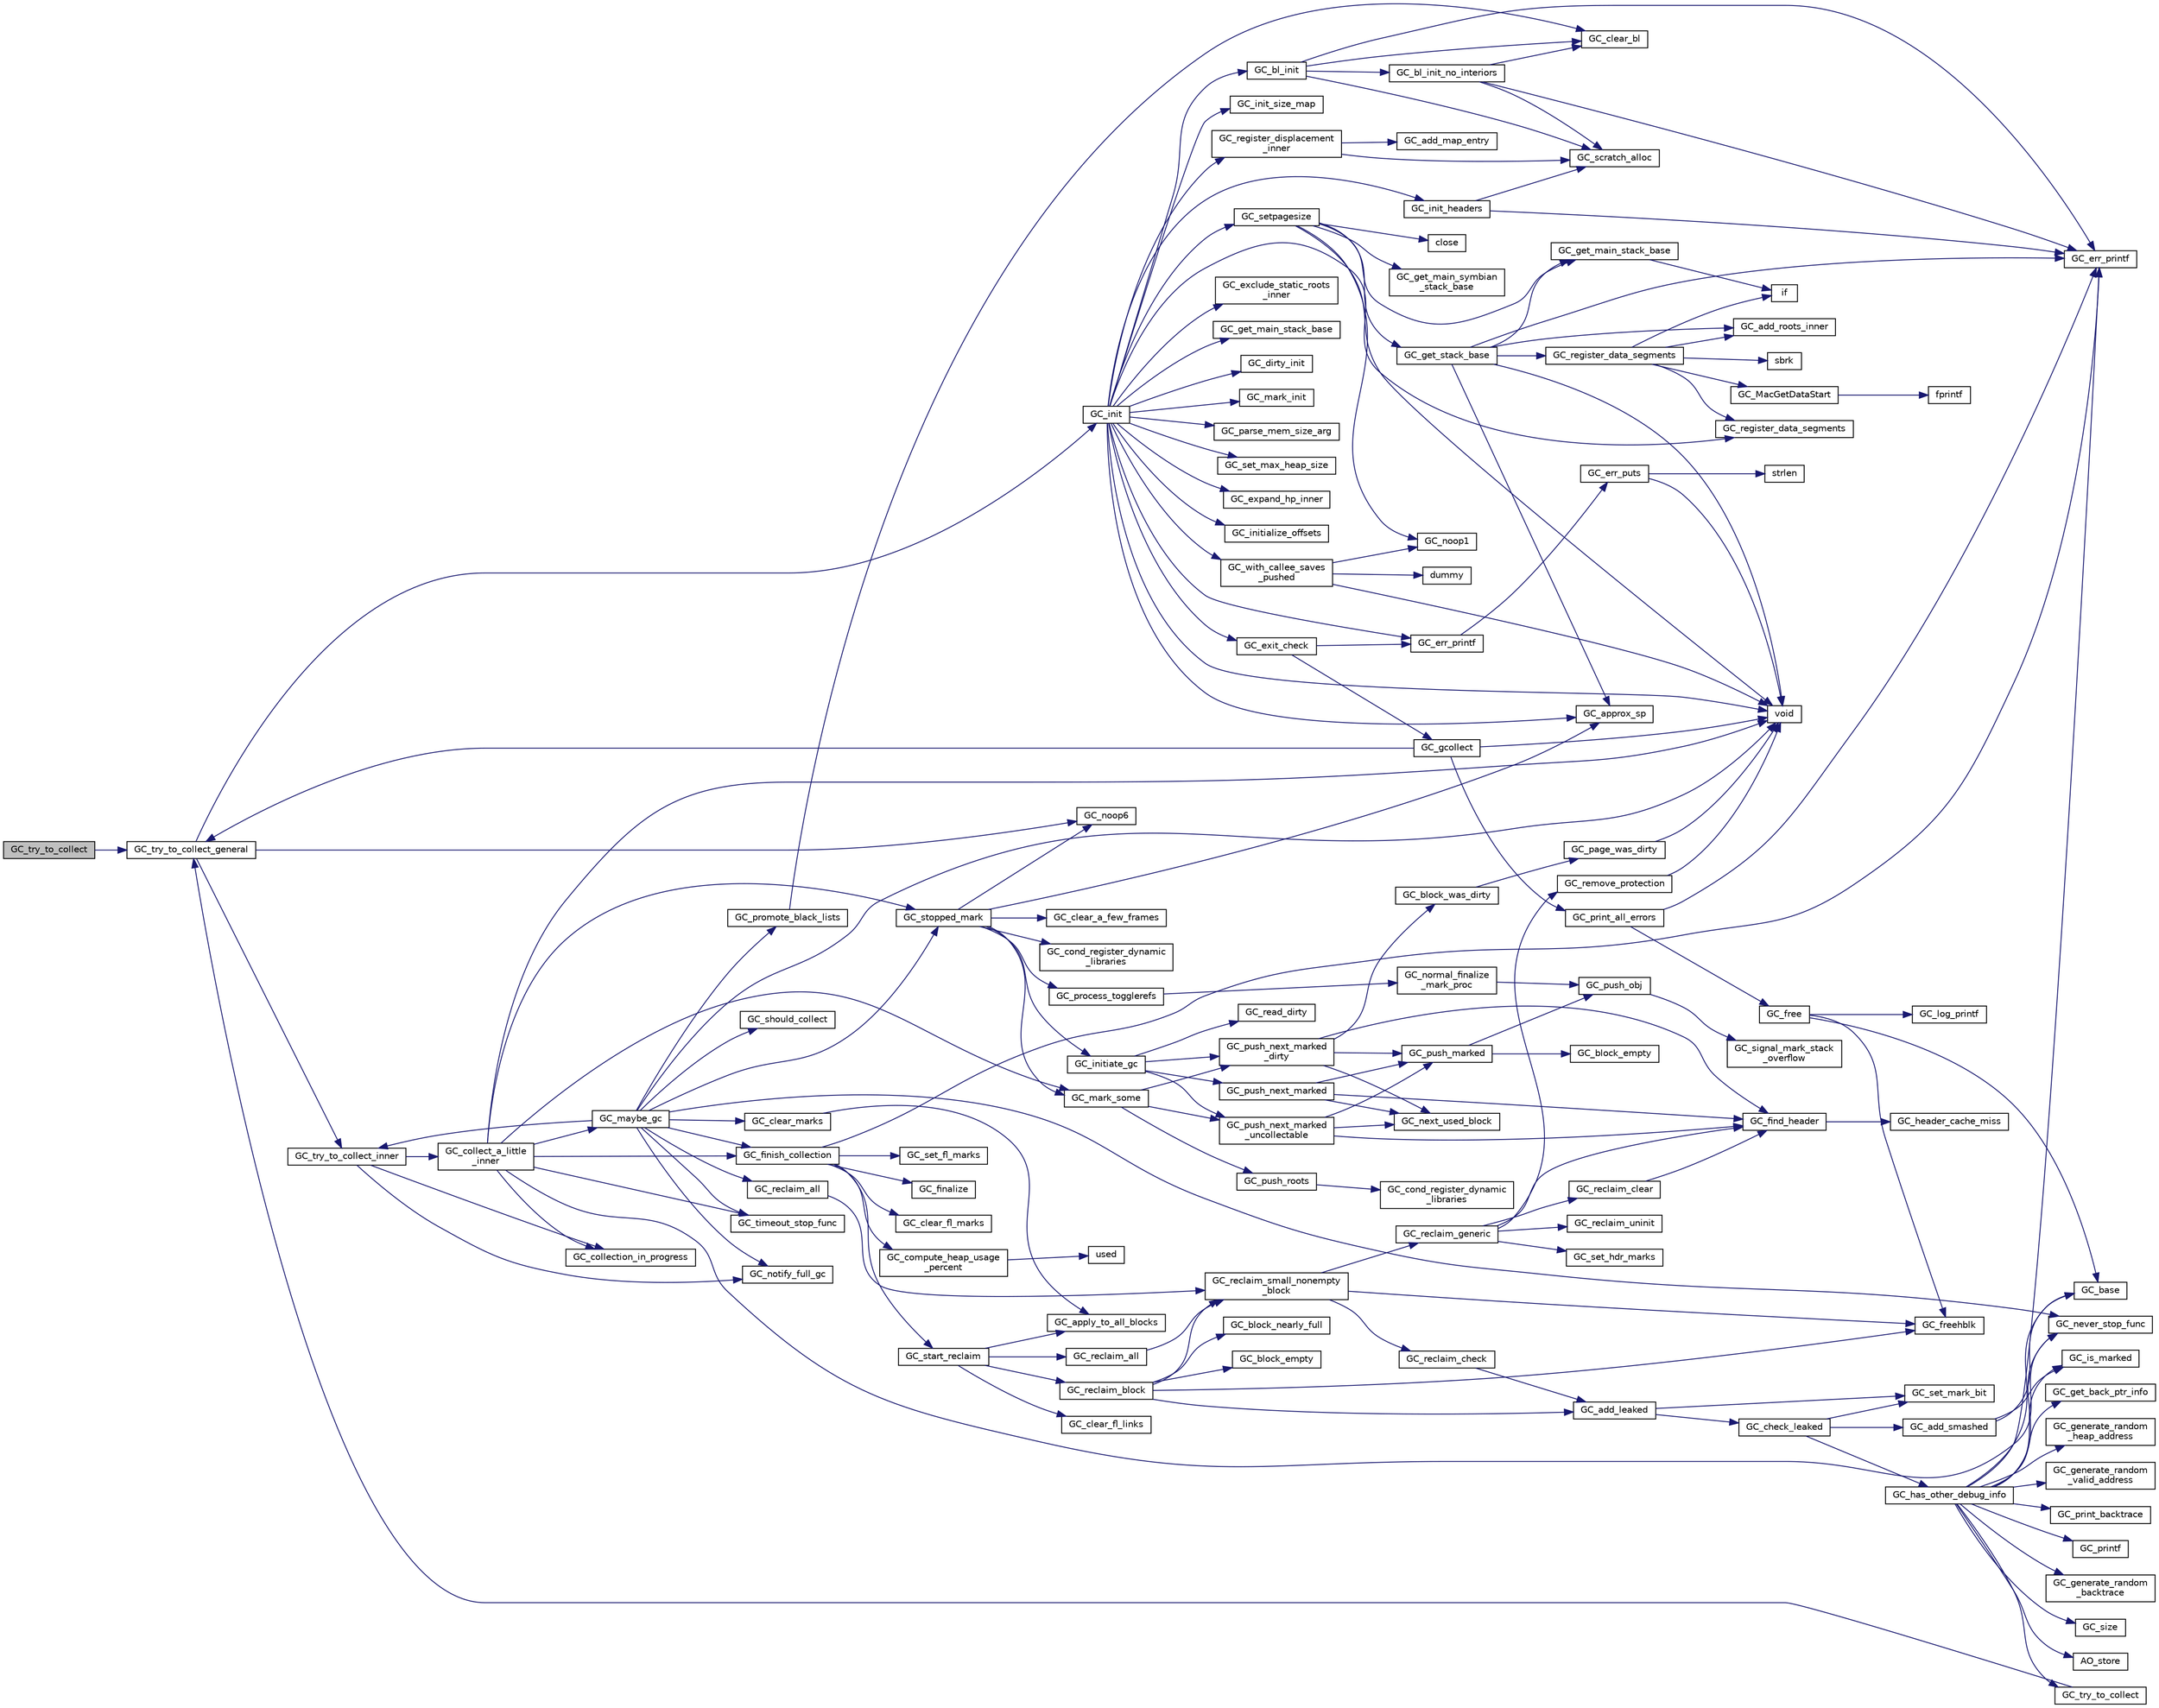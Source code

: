 digraph "GC_try_to_collect"
{
  edge [fontname="Helvetica",fontsize="10",labelfontname="Helvetica",labelfontsize="10"];
  node [fontname="Helvetica",fontsize="10",shape=record];
  rankdir="LR";
  Node3853 [label="GC_try_to_collect",height=0.2,width=0.4,color="black", fillcolor="grey75", style="filled", fontcolor="black"];
  Node3853 -> Node3854 [color="midnightblue",fontsize="10",style="solid",fontname="Helvetica"];
  Node3854 [label="GC_try_to_collect_general",height=0.2,width=0.4,color="black", fillcolor="white", style="filled",URL="$d9/d39/alloc_8c.html#a70b496ceee236d78b93b578c73695d6a"];
  Node3854 -> Node3855 [color="midnightblue",fontsize="10",style="solid",fontname="Helvetica"];
  Node3855 [label="GC_init",height=0.2,width=0.4,color="black", fillcolor="white", style="filled",URL="$d0/daa/gc_8h.html#a16a0e282a07c598595436b79e88d6e00"];
  Node3855 -> Node3856 [color="midnightblue",fontsize="10",style="solid",fontname="Helvetica"];
  Node3856 [label="void",height=0.2,width=0.4,color="black", fillcolor="white", style="filled",URL="$d0/daa/gc_8h.html#a7e0f997409f0b1753e44b648fcd6fc39"];
  Node3855 -> Node3857 [color="midnightblue",fontsize="10",style="solid",fontname="Helvetica"];
  Node3857 [label="GC_setpagesize",height=0.2,width=0.4,color="black", fillcolor="white", style="filled",URL="$dd/d79/gc__priv_8h.html#a69f36e8eacdbd088bfd0fe6b8187d13f"];
  Node3857 -> Node3858 [color="midnightblue",fontsize="10",style="solid",fontname="Helvetica"];
  Node3858 [label="GC_get_stack_base",height=0.2,width=0.4,color="black", fillcolor="white", style="filled",URL="$d2/d3c/os__dep_8c.html#a09251998bd28d60637173777b72fec2f"];
  Node3858 -> Node3859 [color="midnightblue",fontsize="10",style="solid",fontname="Helvetica"];
  Node3859 [label="GC_get_main_stack_base",height=0.2,width=0.4,color="black", fillcolor="white", style="filled",URL="$d2/d3c/os__dep_8c.html#af9cca322f452a3242d4ddae4f582ace7"];
  Node3859 -> Node3860 [color="midnightblue",fontsize="10",style="solid",fontname="Helvetica"];
  Node3860 [label="if",height=0.2,width=0.4,color="black", fillcolor="white", style="filled",URL="$dc/ddc/3rd_party_2flex-2_85_835_2parse_8c.html#a5468319b5337c3d6192d299ceb3062fc"];
  Node3858 -> Node3861 [color="midnightblue",fontsize="10",style="solid",fontname="Helvetica"];
  Node3861 [label="GC_approx_sp",height=0.2,width=0.4,color="black", fillcolor="white", style="filled",URL="$dd/d79/gc__priv_8h.html#a63ad3c8487c6bdefff474f15bb986e81"];
  Node3858 -> Node3862 [color="midnightblue",fontsize="10",style="solid",fontname="Helvetica"];
  Node3862 [label="GC_register_data_segments",height=0.2,width=0.4,color="black", fillcolor="white", style="filled",URL="$d2/d3c/os__dep_8c.html#a3d0d3f82fd76148cd7432d53d70b1fc6"];
  Node3862 -> Node3860 [color="midnightblue",fontsize="10",style="solid",fontname="Helvetica"];
  Node3862 -> Node3863 [color="midnightblue",fontsize="10",style="solid",fontname="Helvetica"];
  Node3863 [label="GC_register_data_segments",height=0.2,width=0.4,color="black", fillcolor="white", style="filled",URL="$df/db9/_amiga_o_s_8c.html#a3d0d3f82fd76148cd7432d53d70b1fc6"];
  Node3862 -> Node3864 [color="midnightblue",fontsize="10",style="solid",fontname="Helvetica"];
  Node3864 [label="GC_add_roots_inner",height=0.2,width=0.4,color="black", fillcolor="white", style="filled",URL="$dd/d79/gc__priv_8h.html#a75a78418f0a04f04ffd9edd82461f646"];
  Node3862 -> Node3865 [color="midnightblue",fontsize="10",style="solid",fontname="Helvetica"];
  Node3865 [label="sbrk",height=0.2,width=0.4,color="black", fillcolor="white", style="filled",URL="$d4/d98/g_09_09malloc_8c.html#af449de63ece64281502c546e6c491cc3"];
  Node3862 -> Node3866 [color="midnightblue",fontsize="10",style="solid",fontname="Helvetica"];
  Node3866 [label="GC_MacGetDataStart",height=0.2,width=0.4,color="black", fillcolor="white", style="filled",URL="$de/d92/_mac_o_s_8c.html#af0f592ca26979a59bef5485b6b146f17"];
  Node3866 -> Node3867 [color="midnightblue",fontsize="10",style="solid",fontname="Helvetica"];
  Node3867 [label="fprintf",height=0.2,width=0.4,color="black", fillcolor="white", style="filled",URL="$d2/d8c/examplehs038_8m.html#ae272956ea74f28b2f067d455fead331f"];
  Node3858 -> Node3868 [color="midnightblue",fontsize="10",style="solid",fontname="Helvetica"];
  Node3868 [label="GC_err_printf",height=0.2,width=0.4,color="black", fillcolor="white", style="filled",URL="$dd/d79/gc__priv_8h.html#a515817b1cc28538efe42e953361e6cb1"];
  Node3858 -> Node3864 [color="midnightblue",fontsize="10",style="solid",fontname="Helvetica"];
  Node3858 -> Node3856 [color="midnightblue",fontsize="10",style="solid",fontname="Helvetica"];
  Node3857 -> Node3856 [color="midnightblue",fontsize="10",style="solid",fontname="Helvetica"];
  Node3857 -> Node3869 [color="midnightblue",fontsize="10",style="solid",fontname="Helvetica"];
  Node3869 [label="GC_noop1",height=0.2,width=0.4,color="black", fillcolor="white", style="filled",URL="$d0/daa/gc_8h.html#a233015def2a1752a7feb7c81d34f89e6"];
  Node3857 -> Node3870 [color="midnightblue",fontsize="10",style="solid",fontname="Helvetica"];
  Node3870 [label="close",height=0.2,width=0.4,color="black", fillcolor="white", style="filled",URL="$de/def/kim__info_8m.html#aff74ba1ae73082324b3adcbdd8d78860"];
  Node3857 -> Node3859 [color="midnightblue",fontsize="10",style="solid",fontname="Helvetica"];
  Node3857 -> Node3871 [color="midnightblue",fontsize="10",style="solid",fontname="Helvetica"];
  Node3871 [label="GC_get_main_symbian\l_stack_base",height=0.2,width=0.4,color="black", fillcolor="white", style="filled",URL="$df/dac/symbian_8cpp.html#a4abe4d117f7529e3efefad688145a791"];
  Node3855 -> Node3872 [color="midnightblue",fontsize="10",style="solid",fontname="Helvetica"];
  Node3872 [label="GC_err_printf",height=0.2,width=0.4,color="black", fillcolor="white", style="filled",URL="$de/dd3/gc_2misc_8c.html#a65add866e165472e33077885ab5cb57d"];
  Node3872 -> Node3873 [color="midnightblue",fontsize="10",style="solid",fontname="Helvetica"];
  Node3873 [label="GC_err_puts",height=0.2,width=0.4,color="black", fillcolor="white", style="filled",URL="$de/dd3/gc_2misc_8c.html#ac8e0ae3d9050e13056af620d0395c587"];
  Node3873 -> Node3856 [color="midnightblue",fontsize="10",style="solid",fontname="Helvetica"];
  Node3873 -> Node3874 [color="midnightblue",fontsize="10",style="solid",fontname="Helvetica"];
  Node3874 [label="strlen",height=0.2,width=0.4,color="black", fillcolor="white", style="filled",URL="$d7/d57/iregex_8c.html#a492442620ce65db20fe7297b43cbca65"];
  Node3855 -> Node3875 [color="midnightblue",fontsize="10",style="solid",fontname="Helvetica"];
  Node3875 [label="GC_exclude_static_roots\l_inner",height=0.2,width=0.4,color="black", fillcolor="white", style="filled",URL="$dd/d79/gc__priv_8h.html#a9de5e042f9c16b0710e64611cfa92539"];
  Node3855 -> Node3876 [color="midnightblue",fontsize="10",style="solid",fontname="Helvetica"];
  Node3876 [label="GC_get_main_stack_base",height=0.2,width=0.4,color="black", fillcolor="white", style="filled",URL="$df/db9/_amiga_o_s_8c.html#af9cca322f452a3242d4ddae4f582ace7"];
  Node3855 -> Node3861 [color="midnightblue",fontsize="10",style="solid",fontname="Helvetica"];
  Node3855 -> Node3877 [color="midnightblue",fontsize="10",style="solid",fontname="Helvetica"];
  Node3877 [label="GC_dirty_init",height=0.2,width=0.4,color="black", fillcolor="white", style="filled",URL="$dd/d79/gc__priv_8h.html#a29a51493303bec3663137cb9ca6d2343"];
  Node3855 -> Node3863 [color="midnightblue",fontsize="10",style="solid",fontname="Helvetica"];
  Node3855 -> Node3878 [color="midnightblue",fontsize="10",style="solid",fontname="Helvetica"];
  Node3878 [label="GC_init_headers",height=0.2,width=0.4,color="black", fillcolor="white", style="filled",URL="$d2/d22/headers_8c.html#ab7801e7a7fe68245da22dff8da4dfa63"];
  Node3878 -> Node3879 [color="midnightblue",fontsize="10",style="solid",fontname="Helvetica"];
  Node3879 [label="GC_scratch_alloc",height=0.2,width=0.4,color="black", fillcolor="white", style="filled",URL="$d2/d22/headers_8c.html#ad4012dbe01b6c85c8c21b76e5d42b460"];
  Node3878 -> Node3868 [color="midnightblue",fontsize="10",style="solid",fontname="Helvetica"];
  Node3855 -> Node3880 [color="midnightblue",fontsize="10",style="solid",fontname="Helvetica"];
  Node3880 [label="GC_bl_init",height=0.2,width=0.4,color="black", fillcolor="white", style="filled",URL="$db/d5f/blacklst_8c.html#af4183eead1835a06b5062b1a9980df57"];
  Node3880 -> Node3881 [color="midnightblue",fontsize="10",style="solid",fontname="Helvetica"];
  Node3881 [label="GC_bl_init_no_interiors",height=0.2,width=0.4,color="black", fillcolor="white", style="filled",URL="$db/d5f/blacklst_8c.html#aa959cb7ecd954c5ce71a307a95e917b0"];
  Node3881 -> Node3879 [color="midnightblue",fontsize="10",style="solid",fontname="Helvetica"];
  Node3881 -> Node3868 [color="midnightblue",fontsize="10",style="solid",fontname="Helvetica"];
  Node3881 -> Node3882 [color="midnightblue",fontsize="10",style="solid",fontname="Helvetica"];
  Node3882 [label="GC_clear_bl",height=0.2,width=0.4,color="black", fillcolor="white", style="filled",URL="$db/d5f/blacklst_8c.html#abffd8217465e2a2af662066fae2c46b3"];
  Node3880 -> Node3879 [color="midnightblue",fontsize="10",style="solid",fontname="Helvetica"];
  Node3880 -> Node3868 [color="midnightblue",fontsize="10",style="solid",fontname="Helvetica"];
  Node3880 -> Node3882 [color="midnightblue",fontsize="10",style="solid",fontname="Helvetica"];
  Node3855 -> Node3883 [color="midnightblue",fontsize="10",style="solid",fontname="Helvetica"];
  Node3883 [label="GC_mark_init",height=0.2,width=0.4,color="black", fillcolor="white", style="filled",URL="$dd/d79/gc__priv_8h.html#a64108c12ea06e23af7be1d9c872be526"];
  Node3855 -> Node3884 [color="midnightblue",fontsize="10",style="solid",fontname="Helvetica"];
  Node3884 [label="GC_parse_mem_size_arg",height=0.2,width=0.4,color="black", fillcolor="white", style="filled",URL="$de/dd3/gc_2misc_8c.html#ad6fefa01e4246ef7c4658456d0c8d51c"];
  Node3855 -> Node3885 [color="midnightblue",fontsize="10",style="solid",fontname="Helvetica"];
  Node3885 [label="GC_set_max_heap_size",height=0.2,width=0.4,color="black", fillcolor="white", style="filled",URL="$d9/d39/alloc_8c.html#a19ab7146b88522de1093da71555be260"];
  Node3855 -> Node3886 [color="midnightblue",fontsize="10",style="solid",fontname="Helvetica"];
  Node3886 [label="GC_expand_hp_inner",height=0.2,width=0.4,color="black", fillcolor="white", style="filled",URL="$d9/d39/alloc_8c.html#ac5bcf928b3ddcd0be79f3b8e276ecb5c"];
  Node3855 -> Node3887 [color="midnightblue",fontsize="10",style="solid",fontname="Helvetica"];
  Node3887 [label="GC_initialize_offsets",height=0.2,width=0.4,color="black", fillcolor="white", style="filled",URL="$dd/d79/gc__priv_8h.html#abbd44583f2d985e9a2eb30303beb8f97"];
  Node3855 -> Node3888 [color="midnightblue",fontsize="10",style="solid",fontname="Helvetica"];
  Node3888 [label="GC_register_displacement\l_inner",height=0.2,width=0.4,color="black", fillcolor="white", style="filled",URL="$dd/d79/gc__priv_8h.html#a2a2204a2386781556aa1d3d70eb9bd04"];
  Node3888 -> Node3889 [color="midnightblue",fontsize="10",style="solid",fontname="Helvetica"];
  Node3889 [label="GC_add_map_entry",height=0.2,width=0.4,color="black", fillcolor="white", style="filled",URL="$dd/d79/gc__priv_8h.html#ac2326c77652399203efc82c6b971dc4e"];
  Node3888 -> Node3879 [color="midnightblue",fontsize="10",style="solid",fontname="Helvetica"];
  Node3855 -> Node3890 [color="midnightblue",fontsize="10",style="solid",fontname="Helvetica"];
  Node3890 [label="GC_init_size_map",height=0.2,width=0.4,color="black", fillcolor="white", style="filled",URL="$de/dd3/gc_2misc_8c.html#a8630ca36a509b7a5b0ff5091b59f261a"];
  Node3855 -> Node3891 [color="midnightblue",fontsize="10",style="solid",fontname="Helvetica"];
  Node3891 [label="GC_with_callee_saves\l_pushed",height=0.2,width=0.4,color="black", fillcolor="white", style="filled",URL="$dd/d79/gc__priv_8h.html#a6af56dbaf871f19819e42a5445771613"];
  Node3891 -> Node3892 [color="midnightblue",fontsize="10",style="solid",fontname="Helvetica"];
  Node3892 [label="dummy",height=0.2,width=0.4,color="black", fillcolor="white", style="filled",URL="$d7/d6b/ipoma-dummy_8f.html#a14e68597ab81208552434ccd2a9e8f4f"];
  Node3891 -> Node3869 [color="midnightblue",fontsize="10",style="solid",fontname="Helvetica"];
  Node3891 -> Node3856 [color="midnightblue",fontsize="10",style="solid",fontname="Helvetica"];
  Node3855 -> Node3893 [color="midnightblue",fontsize="10",style="solid",fontname="Helvetica"];
  Node3893 [label="GC_exit_check",height=0.2,width=0.4,color="black", fillcolor="white", style="filled",URL="$de/dd3/gc_2misc_8c.html#aebed0843915f857a3004b0b9fc88846e"];
  Node3893 -> Node3894 [color="midnightblue",fontsize="10",style="solid",fontname="Helvetica"];
  Node3894 [label="GC_gcollect",height=0.2,width=0.4,color="black", fillcolor="white", style="filled",URL="$d9/d39/alloc_8c.html#a726a8653def8e4e16be7e29c7617c7d5"];
  Node3894 -> Node3856 [color="midnightblue",fontsize="10",style="solid",fontname="Helvetica"];
  Node3894 -> Node3854 [color="midnightblue",fontsize="10",style="solid",fontname="Helvetica"];
  Node3894 -> Node3895 [color="midnightblue",fontsize="10",style="solid",fontname="Helvetica"];
  Node3895 [label="GC_print_all_errors",height=0.2,width=0.4,color="black", fillcolor="white", style="filled",URL="$dd/d79/gc__priv_8h.html#a9153adf9cf216b060c3ca8e2e69529db"];
  Node3895 -> Node3868 [color="midnightblue",fontsize="10",style="solid",fontname="Helvetica"];
  Node3895 -> Node3896 [color="midnightblue",fontsize="10",style="solid",fontname="Helvetica"];
  Node3896 [label="GC_free",height=0.2,width=0.4,color="black", fillcolor="white", style="filled",URL="$d0/daa/gc_8h.html#aef11fb85e24d9cdb7da9ef9df26d45b3"];
  Node3896 -> Node3897 [color="midnightblue",fontsize="10",style="solid",fontname="Helvetica"];
  Node3897 [label="GC_log_printf",height=0.2,width=0.4,color="black", fillcolor="white", style="filled",URL="$dd/d79/gc__priv_8h.html#ada843fec7ffa10957a47951e0691f73b"];
  Node3896 -> Node3898 [color="midnightblue",fontsize="10",style="solid",fontname="Helvetica"];
  Node3898 [label="GC_base",height=0.2,width=0.4,color="black", fillcolor="white", style="filled",URL="$d0/daa/gc_8h.html#a8b93cd0c8d9c312bbdf0e679d10b680a"];
  Node3896 -> Node3899 [color="midnightblue",fontsize="10",style="solid",fontname="Helvetica"];
  Node3899 [label="GC_freehblk",height=0.2,width=0.4,color="black", fillcolor="white", style="filled",URL="$d8/d86/allchblk_8c.html#a2c41d1fbfff96311052f54041d5c659a"];
  Node3893 -> Node3872 [color="midnightblue",fontsize="10",style="solid",fontname="Helvetica"];
  Node3854 -> Node3900 [color="midnightblue",fontsize="10",style="solid",fontname="Helvetica"];
  Node3900 [label="GC_noop6",height=0.2,width=0.4,color="black", fillcolor="white", style="filled",URL="$dd/d79/gc__priv_8h.html#acb8ad0deabff4b0f2dd9dda6c7bd7190"];
  Node3854 -> Node3901 [color="midnightblue",fontsize="10",style="solid",fontname="Helvetica"];
  Node3901 [label="GC_try_to_collect_inner",height=0.2,width=0.4,color="black", fillcolor="white", style="filled",URL="$d9/d39/alloc_8c.html#a2add6e03db26dd061369fb1116eae67d"];
  Node3901 -> Node3902 [color="midnightblue",fontsize="10",style="solid",fontname="Helvetica"];
  Node3902 [label="GC_collection_in_progress",height=0.2,width=0.4,color="black", fillcolor="white", style="filled",URL="$dd/d79/gc__priv_8h.html#a0784f4bbd76df30f0d547e848e570d75"];
  Node3901 -> Node3903 [color="midnightblue",fontsize="10",style="solid",fontname="Helvetica"];
  Node3903 [label="GC_collect_a_little\l_inner",height=0.2,width=0.4,color="black", fillcolor="white", style="filled",URL="$d9/d39/alloc_8c.html#aa4521e4ff77319368671db2f7cc56ca4"];
  Node3903 -> Node3902 [color="midnightblue",fontsize="10",style="solid",fontname="Helvetica"];
  Node3903 -> Node3904 [color="midnightblue",fontsize="10",style="solid",fontname="Helvetica"];
  Node3904 [label="GC_mark_some",height=0.2,width=0.4,color="black", fillcolor="white", style="filled",URL="$dd/d79/gc__priv_8h.html#abc58b74d8f082c09663afed967bf7bd1"];
  Node3904 -> Node3905 [color="midnightblue",fontsize="10",style="solid",fontname="Helvetica"];
  Node3905 [label="GC_push_next_marked\l_dirty",height=0.2,width=0.4,color="black", fillcolor="white", style="filled",URL="$d1/db7/mark_8c.html#a2b64914843f3267ea62fb8cf095cb09d"];
  Node3905 -> Node3906 [color="midnightblue",fontsize="10",style="solid",fontname="Helvetica"];
  Node3906 [label="GC_next_used_block",height=0.2,width=0.4,color="black", fillcolor="white", style="filled",URL="$d2/d22/headers_8c.html#a6e4b2c04b60a205269287bedeae8753c"];
  Node3905 -> Node3907 [color="midnightblue",fontsize="10",style="solid",fontname="Helvetica"];
  Node3907 [label="GC_find_header",height=0.2,width=0.4,color="black", fillcolor="white", style="filled",URL="$d2/d22/headers_8c.html#a82a38fd3345ecdd1ab8e84422ed16022"];
  Node3907 -> Node3908 [color="midnightblue",fontsize="10",style="solid",fontname="Helvetica"];
  Node3908 [label="GC_header_cache_miss",height=0.2,width=0.4,color="black", fillcolor="white", style="filled",URL="$d2/d22/headers_8c.html#a6713a42cf8bb9b399bc20947f771b5c7"];
  Node3905 -> Node3909 [color="midnightblue",fontsize="10",style="solid",fontname="Helvetica"];
  Node3909 [label="GC_block_was_dirty",height=0.2,width=0.4,color="black", fillcolor="white", style="filled",URL="$d1/db7/mark_8c.html#ad3dbd3d31eb43d2ad442e22d523fd716"];
  Node3909 -> Node3910 [color="midnightblue",fontsize="10",style="solid",fontname="Helvetica"];
  Node3910 [label="GC_page_was_dirty",height=0.2,width=0.4,color="black", fillcolor="white", style="filled",URL="$dd/d79/gc__priv_8h.html#a6fa44797f4bbb69a231f72a3255960fe"];
  Node3910 -> Node3856 [color="midnightblue",fontsize="10",style="solid",fontname="Helvetica"];
  Node3905 -> Node3911 [color="midnightblue",fontsize="10",style="solid",fontname="Helvetica"];
  Node3911 [label="GC_push_marked",height=0.2,width=0.4,color="black", fillcolor="white", style="filled",URL="$d1/db7/mark_8c.html#a3f6c642633cbcf2c4960bbb02a6b305c"];
  Node3911 -> Node3912 [color="midnightblue",fontsize="10",style="solid",fontname="Helvetica"];
  Node3912 [label="GC_block_empty",height=0.2,width=0.4,color="black", fillcolor="white", style="filled",URL="$dd/d79/gc__priv_8h.html#a492e5047848f1c2ee71297f76085b687"];
  Node3911 -> Node3913 [color="midnightblue",fontsize="10",style="solid",fontname="Helvetica"];
  Node3913 [label="GC_push_obj",height=0.2,width=0.4,color="black", fillcolor="white", style="filled",URL="$d8/d2e/gc__pmark_8h.html#a3bf1b3df20d6725c7b48570dc6334ae9"];
  Node3913 -> Node3914 [color="midnightblue",fontsize="10",style="solid",fontname="Helvetica"];
  Node3914 [label="GC_signal_mark_stack\l_overflow",height=0.2,width=0.4,color="black", fillcolor="white", style="filled",URL="$d8/d2e/gc__pmark_8h.html#ac7235e2e6e7dee5b8d82acb48bbf7c47"];
  Node3904 -> Node3915 [color="midnightblue",fontsize="10",style="solid",fontname="Helvetica"];
  Node3915 [label="GC_push_roots",height=0.2,width=0.4,color="black", fillcolor="white", style="filled",URL="$dd/d79/gc__priv_8h.html#aa286e2246387f4caab7aab61bd61c4f8"];
  Node3915 -> Node3916 [color="midnightblue",fontsize="10",style="solid",fontname="Helvetica"];
  Node3916 [label="GC_cond_register_dynamic\l_libraries",height=0.2,width=0.4,color="black", fillcolor="white", style="filled",URL="$dd/d54/mark__rts_8c.html#a8d8ac1f3d8195087879027a5c35988bb"];
  Node3904 -> Node3917 [color="midnightblue",fontsize="10",style="solid",fontname="Helvetica"];
  Node3917 [label="GC_push_next_marked\l_uncollectable",height=0.2,width=0.4,color="black", fillcolor="white", style="filled",URL="$d1/db7/mark_8c.html#ac45e0725fc752de3102a602c1f0cea01"];
  Node3917 -> Node3906 [color="midnightblue",fontsize="10",style="solid",fontname="Helvetica"];
  Node3917 -> Node3907 [color="midnightblue",fontsize="10",style="solid",fontname="Helvetica"];
  Node3917 -> Node3911 [color="midnightblue",fontsize="10",style="solid",fontname="Helvetica"];
  Node3903 -> Node3918 [color="midnightblue",fontsize="10",style="solid",fontname="Helvetica"];
  Node3918 [label="GC_stopped_mark",height=0.2,width=0.4,color="black", fillcolor="white", style="filled",URL="$d9/d39/alloc_8c.html#a770f751cf8819cb41e0cf38b7a36ef33"];
  Node3918 -> Node3919 [color="midnightblue",fontsize="10",style="solid",fontname="Helvetica"];
  Node3919 [label="GC_cond_register_dynamic\l_libraries",height=0.2,width=0.4,color="black", fillcolor="white", style="filled",URL="$dd/d79/gc__priv_8h.html#a8d8ac1f3d8195087879027a5c35988bb"];
  Node3918 -> Node3920 [color="midnightblue",fontsize="10",style="solid",fontname="Helvetica"];
  Node3920 [label="GC_process_togglerefs",height=0.2,width=0.4,color="black", fillcolor="white", style="filled",URL="$d3/d1e/finalize_8c.html#aa9239d76bc7e48761f3c53969bbc59bf"];
  Node3920 -> Node3921 [color="midnightblue",fontsize="10",style="solid",fontname="Helvetica"];
  Node3921 [label="GC_normal_finalize\l_mark_proc",height=0.2,width=0.4,color="black", fillcolor="white", style="filled",URL="$d3/d1e/finalize_8c.html#ad08f29bfcd6a376a69cedd2f97586baa"];
  Node3921 -> Node3913 [color="midnightblue",fontsize="10",style="solid",fontname="Helvetica"];
  Node3918 -> Node3922 [color="midnightblue",fontsize="10",style="solid",fontname="Helvetica"];
  Node3922 [label="GC_clear_a_few_frames",height=0.2,width=0.4,color="black", fillcolor="white", style="filled",URL="$d9/d39/alloc_8c.html#a4dccf283b324c02707dc118d2c76a82e"];
  Node3918 -> Node3900 [color="midnightblue",fontsize="10",style="solid",fontname="Helvetica"];
  Node3918 -> Node3923 [color="midnightblue",fontsize="10",style="solid",fontname="Helvetica"];
  Node3923 [label="GC_initiate_gc",height=0.2,width=0.4,color="black", fillcolor="white", style="filled",URL="$dd/d79/gc__priv_8h.html#a84c21b48dfdf4029f20f20bcd03fabc5"];
  Node3923 -> Node3924 [color="midnightblue",fontsize="10",style="solid",fontname="Helvetica"];
  Node3924 [label="GC_read_dirty",height=0.2,width=0.4,color="black", fillcolor="white", style="filled",URL="$dd/d79/gc__priv_8h.html#ac54bdf2543cf0a3459be3ee5aac96e18"];
  Node3923 -> Node3905 [color="midnightblue",fontsize="10",style="solid",fontname="Helvetica"];
  Node3923 -> Node3925 [color="midnightblue",fontsize="10",style="solid",fontname="Helvetica"];
  Node3925 [label="GC_push_next_marked",height=0.2,width=0.4,color="black", fillcolor="white", style="filled",URL="$d1/db7/mark_8c.html#a85138116d042be2501da35dac96baa00"];
  Node3925 -> Node3906 [color="midnightblue",fontsize="10",style="solid",fontname="Helvetica"];
  Node3925 -> Node3907 [color="midnightblue",fontsize="10",style="solid",fontname="Helvetica"];
  Node3925 -> Node3911 [color="midnightblue",fontsize="10",style="solid",fontname="Helvetica"];
  Node3923 -> Node3917 [color="midnightblue",fontsize="10",style="solid",fontname="Helvetica"];
  Node3918 -> Node3904 [color="midnightblue",fontsize="10",style="solid",fontname="Helvetica"];
  Node3918 -> Node3861 [color="midnightblue",fontsize="10",style="solid",fontname="Helvetica"];
  Node3903 -> Node3926 [color="midnightblue",fontsize="10",style="solid",fontname="Helvetica"];
  Node3926 [label="GC_timeout_stop_func",height=0.2,width=0.4,color="black", fillcolor="white", style="filled",URL="$d9/d39/alloc_8c.html#a4ff1e49182c4fb83f2e6aa1c7ded2071"];
  Node3903 -> Node3856 [color="midnightblue",fontsize="10",style="solid",fontname="Helvetica"];
  Node3903 -> Node3927 [color="midnightblue",fontsize="10",style="solid",fontname="Helvetica"];
  Node3927 [label="GC_never_stop_func",height=0.2,width=0.4,color="black", fillcolor="white", style="filled",URL="$d9/d39/alloc_8c.html#a198983e95d71e4daf794092f12618009"];
  Node3903 -> Node3928 [color="midnightblue",fontsize="10",style="solid",fontname="Helvetica"];
  Node3928 [label="GC_finish_collection",height=0.2,width=0.4,color="black", fillcolor="white", style="filled",URL="$d9/d39/alloc_8c.html#a3c34c8a98cd8b3be1725944ba54701ad"];
  Node3928 -> Node3929 [color="midnightblue",fontsize="10",style="solid",fontname="Helvetica"];
  Node3929 [label="GC_set_fl_marks",height=0.2,width=0.4,color="black", fillcolor="white", style="filled",URL="$d9/d39/alloc_8c.html#a48dd9a512111c483ccdae63a89a10e59"];
  Node3928 -> Node3930 [color="midnightblue",fontsize="10",style="solid",fontname="Helvetica"];
  Node3930 [label="GC_start_reclaim",height=0.2,width=0.4,color="black", fillcolor="white", style="filled",URL="$dd/d79/gc__priv_8h.html#a3d4aa82f45c24b3b7a8eb3e607582995"];
  Node3930 -> Node3931 [color="midnightblue",fontsize="10",style="solid",fontname="Helvetica"];
  Node3931 [label="GC_clear_fl_links",height=0.2,width=0.4,color="black", fillcolor="white", style="filled",URL="$d7/d0b/reclaim_8c.html#a8dd938713e06c8a0434bb0063e4fe1ff"];
  Node3930 -> Node3932 [color="midnightblue",fontsize="10",style="solid",fontname="Helvetica"];
  Node3932 [label="GC_apply_to_all_blocks",height=0.2,width=0.4,color="black", fillcolor="white", style="filled",URL="$d2/d22/headers_8c.html#a48a8aa76f61165c1116bb7a3a52d9ac5"];
  Node3930 -> Node3933 [color="midnightblue",fontsize="10",style="solid",fontname="Helvetica"];
  Node3933 [label="GC_reclaim_block",height=0.2,width=0.4,color="black", fillcolor="white", style="filled",URL="$d7/d0b/reclaim_8c.html#a7721e31790b860809f5b25aef40ac673"];
  Node3933 -> Node3934 [color="midnightblue",fontsize="10",style="solid",fontname="Helvetica"];
  Node3934 [label="GC_add_leaked",height=0.2,width=0.4,color="black", fillcolor="white", style="filled",URL="$d7/d0b/reclaim_8c.html#afccf6e87c1d8bdbe9ea41221a3dc78ad"];
  Node3934 -> Node3935 [color="midnightblue",fontsize="10",style="solid",fontname="Helvetica"];
  Node3935 [label="GC_check_leaked",height=0.2,width=0.4,color="black", fillcolor="white", style="filled",URL="$d3/d7b/dbg__mlc_8c.html#a4985b7b1cc5846b5fc372ada1a410071"];
  Node3935 -> Node3936 [color="midnightblue",fontsize="10",style="solid",fontname="Helvetica"];
  Node3936 [label="GC_has_other_debug_info",height=0.2,width=0.4,color="black", fillcolor="white", style="filled",URL="$d3/d7b/dbg__mlc_8c.html#a1e8d4ec327bfee97d5936431e51c3ef6"];
  Node3936 -> Node3937 [color="midnightblue",fontsize="10",style="solid",fontname="Helvetica"];
  Node3937 [label="GC_size",height=0.2,width=0.4,color="black", fillcolor="white", style="filled",URL="$d0/daa/gc_8h.html#a8e4b29a6f09c281e53721eba5f206cf8"];
  Node3936 -> Node3938 [color="midnightblue",fontsize="10",style="solid",fontname="Helvetica"];
  Node3938 [label="AO_store",height=0.2,width=0.4,color="black", fillcolor="white", style="filled",URL="$de/da5/generic-small_8h.html#aa31bf334f050b63089046aa522cacdc9"];
  Node3936 -> Node3939 [color="midnightblue",fontsize="10",style="solid",fontname="Helvetica"];
  Node3939 [label="GC_get_back_ptr_info",height=0.2,width=0.4,color="black", fillcolor="white", style="filled",URL="$d1/d12/gc__backptr_8h.html#adf1bbdb7ae913d2c830b03c68a46dbc4"];
  Node3936 -> Node3898 [color="midnightblue",fontsize="10",style="solid",fontname="Helvetica"];
  Node3936 -> Node3940 [color="midnightblue",fontsize="10",style="solid",fontname="Helvetica"];
  Node3940 [label="GC_generate_random\l_heap_address",height=0.2,width=0.4,color="black", fillcolor="white", style="filled",URL="$d1/d12/gc__backptr_8h.html#a1d6517e661024a0531a120458a888654"];
  Node3936 -> Node3941 [color="midnightblue",fontsize="10",style="solid",fontname="Helvetica"];
  Node3941 [label="GC_generate_random\l_valid_address",height=0.2,width=0.4,color="black", fillcolor="white", style="filled",URL="$d1/d12/gc__backptr_8h.html#a1a7cecbc608801ff228aa5b9a63203fb"];
  Node3936 -> Node3942 [color="midnightblue",fontsize="10",style="solid",fontname="Helvetica"];
  Node3942 [label="GC_is_marked",height=0.2,width=0.4,color="black", fillcolor="white", style="filled",URL="$d4/d23/gc__mark_8h.html#a268392cfc127d2574a72a58dd517e926"];
  Node3936 -> Node3943 [color="midnightblue",fontsize="10",style="solid",fontname="Helvetica"];
  Node3943 [label="GC_print_backtrace",height=0.2,width=0.4,color="black", fillcolor="white", style="filled",URL="$d1/d12/gc__backptr_8h.html#aae6654dbd1cbf8f9169002044dca341c"];
  Node3936 -> Node3868 [color="midnightblue",fontsize="10",style="solid",fontname="Helvetica"];
  Node3936 -> Node3944 [color="midnightblue",fontsize="10",style="solid",fontname="Helvetica"];
  Node3944 [label="GC_printf",height=0.2,width=0.4,color="black", fillcolor="white", style="filled",URL="$dd/d79/gc__priv_8h.html#af88bfca208f01c5a5b986b6875d279c5"];
  Node3936 -> Node3945 [color="midnightblue",fontsize="10",style="solid",fontname="Helvetica"];
  Node3945 [label="GC_generate_random\l_backtrace",height=0.2,width=0.4,color="black", fillcolor="white", style="filled",URL="$d1/d12/gc__backptr_8h.html#abf6a51b99f26482e856763f27018f009"];
  Node3936 -> Node3946 [color="midnightblue",fontsize="10",style="solid",fontname="Helvetica"];
  Node3946 [label="GC_try_to_collect",height=0.2,width=0.4,color="black", fillcolor="white", style="filled",URL="$d9/d39/alloc_8c.html#ad5a1cc1b1694e4370eef16ec02100a0a"];
  Node3946 -> Node3854 [color="midnightblue",fontsize="10",style="solid",fontname="Helvetica"];
  Node3936 -> Node3927 [color="midnightblue",fontsize="10",style="solid",fontname="Helvetica"];
  Node3935 -> Node3947 [color="midnightblue",fontsize="10",style="solid",fontname="Helvetica"];
  Node3947 [label="GC_set_mark_bit",height=0.2,width=0.4,color="black", fillcolor="white", style="filled",URL="$d4/d23/gc__mark_8h.html#afb10ec125839271f2b9194b33de195d0"];
  Node3935 -> Node3948 [color="midnightblue",fontsize="10",style="solid",fontname="Helvetica"];
  Node3948 [label="GC_add_smashed",height=0.2,width=0.4,color="black", fillcolor="white", style="filled",URL="$d3/d7b/dbg__mlc_8c.html#a25d9083b1d677389672528b7e55c0ce6"];
  Node3948 -> Node3942 [color="midnightblue",fontsize="10",style="solid",fontname="Helvetica"];
  Node3948 -> Node3898 [color="midnightblue",fontsize="10",style="solid",fontname="Helvetica"];
  Node3934 -> Node3947 [color="midnightblue",fontsize="10",style="solid",fontname="Helvetica"];
  Node3933 -> Node3899 [color="midnightblue",fontsize="10",style="solid",fontname="Helvetica"];
  Node3933 -> Node3949 [color="midnightblue",fontsize="10",style="solid",fontname="Helvetica"];
  Node3949 [label="GC_block_empty",height=0.2,width=0.4,color="black", fillcolor="white", style="filled",URL="$d7/d0b/reclaim_8c.html#a492e5047848f1c2ee71297f76085b687"];
  Node3933 -> Node3950 [color="midnightblue",fontsize="10",style="solid",fontname="Helvetica"];
  Node3950 [label="GC_reclaim_small_nonempty\l_block",height=0.2,width=0.4,color="black", fillcolor="white", style="filled",URL="$d7/d0b/reclaim_8c.html#a713b42be146628271b9fceb7e768ded4"];
  Node3950 -> Node3951 [color="midnightblue",fontsize="10",style="solid",fontname="Helvetica"];
  Node3951 [label="GC_reclaim_check",height=0.2,width=0.4,color="black", fillcolor="white", style="filled",URL="$d7/d0b/reclaim_8c.html#a0bf4ca5537f7291287c78c2b67194525"];
  Node3951 -> Node3934 [color="midnightblue",fontsize="10",style="solid",fontname="Helvetica"];
  Node3950 -> Node3952 [color="midnightblue",fontsize="10",style="solid",fontname="Helvetica"];
  Node3952 [label="GC_reclaim_generic",height=0.2,width=0.4,color="black", fillcolor="white", style="filled",URL="$d7/d0b/reclaim_8c.html#a1cd641bd689b35751eeffdf2cab254fa"];
  Node3952 -> Node3907 [color="midnightblue",fontsize="10",style="solid",fontname="Helvetica"];
  Node3952 -> Node3953 [color="midnightblue",fontsize="10",style="solid",fontname="Helvetica"];
  Node3953 [label="GC_remove_protection",height=0.2,width=0.4,color="black", fillcolor="white", style="filled",URL="$dd/d79/gc__priv_8h.html#ac4f8d20ee0d59bc2cab4984343affea6"];
  Node3953 -> Node3856 [color="midnightblue",fontsize="10",style="solid",fontname="Helvetica"];
  Node3952 -> Node3954 [color="midnightblue",fontsize="10",style="solid",fontname="Helvetica"];
  Node3954 [label="GC_reclaim_clear",height=0.2,width=0.4,color="black", fillcolor="white", style="filled",URL="$d7/d0b/reclaim_8c.html#adf998593d510bd7665a5afa02cfeafbb"];
  Node3954 -> Node3907 [color="midnightblue",fontsize="10",style="solid",fontname="Helvetica"];
  Node3952 -> Node3955 [color="midnightblue",fontsize="10",style="solid",fontname="Helvetica"];
  Node3955 [label="GC_reclaim_uninit",height=0.2,width=0.4,color="black", fillcolor="white", style="filled",URL="$d7/d0b/reclaim_8c.html#ad162b1b61ccfb458d43b30023a882204"];
  Node3952 -> Node3956 [color="midnightblue",fontsize="10",style="solid",fontname="Helvetica"];
  Node3956 [label="GC_set_hdr_marks",height=0.2,width=0.4,color="black", fillcolor="white", style="filled",URL="$dd/d79/gc__priv_8h.html#ad83b8023011c333edd39adb21458dbd4"];
  Node3950 -> Node3899 [color="midnightblue",fontsize="10",style="solid",fontname="Helvetica"];
  Node3933 -> Node3957 [color="midnightblue",fontsize="10",style="solid",fontname="Helvetica"];
  Node3957 [label="GC_block_nearly_full",height=0.2,width=0.4,color="black", fillcolor="white", style="filled",URL="$d7/d0b/reclaim_8c.html#af026f6b9910679586f5492b505fbf407"];
  Node3930 -> Node3958 [color="midnightblue",fontsize="10",style="solid",fontname="Helvetica"];
  Node3958 [label="GC_reclaim_all",height=0.2,width=0.4,color="black", fillcolor="white", style="filled",URL="$d7/d0b/reclaim_8c.html#a07f36a322f6a08a42590b6b6933836c1"];
  Node3958 -> Node3950 [color="midnightblue",fontsize="10",style="solid",fontname="Helvetica"];
  Node3928 -> Node3959 [color="midnightblue",fontsize="10",style="solid",fontname="Helvetica"];
  Node3959 [label="GC_finalize",height=0.2,width=0.4,color="black", fillcolor="white", style="filled",URL="$d3/d1e/finalize_8c.html#aff4d08c622dd7510013587fcf7dd5326"];
  Node3928 -> Node3868 [color="midnightblue",fontsize="10",style="solid",fontname="Helvetica"];
  Node3928 -> Node3960 [color="midnightblue",fontsize="10",style="solid",fontname="Helvetica"];
  Node3960 [label="GC_clear_fl_marks",height=0.2,width=0.4,color="black", fillcolor="white", style="filled",URL="$d9/d39/alloc_8c.html#a9d14aaea713b0429ba5af5d7c7f1d4fa"];
  Node3928 -> Node3961 [color="midnightblue",fontsize="10",style="solid",fontname="Helvetica"];
  Node3961 [label="GC_compute_heap_usage\l_percent",height=0.2,width=0.4,color="black", fillcolor="white", style="filled",URL="$d9/d39/alloc_8c.html#ac738a54dc74b82adbc9ae90b5ea945ea"];
  Node3961 -> Node3962 [color="midnightblue",fontsize="10",style="solid",fontname="Helvetica"];
  Node3962 [label="used",height=0.2,width=0.4,color="black", fillcolor="white", style="filled",URL="$da/d25/_c_vode_set_options_8m.html#a11233cb8dd1c3244481b806257aaf22c"];
  Node3903 -> Node3963 [color="midnightblue",fontsize="10",style="solid",fontname="Helvetica"];
  Node3963 [label="GC_maybe_gc",height=0.2,width=0.4,color="black", fillcolor="white", style="filled",URL="$d9/d39/alloc_8c.html#a052bd8f73260d5517da328ec80bf2803"];
  Node3963 -> Node3964 [color="midnightblue",fontsize="10",style="solid",fontname="Helvetica"];
  Node3964 [label="GC_should_collect",height=0.2,width=0.4,color="black", fillcolor="white", style="filled",URL="$d9/d39/alloc_8c.html#acd4e74215cc34d11e02482518139ea4e"];
  Node3963 -> Node3901 [color="midnightblue",fontsize="10",style="solid",fontname="Helvetica"];
  Node3963 -> Node3927 [color="midnightblue",fontsize="10",style="solid",fontname="Helvetica"];
  Node3963 -> Node3965 [color="midnightblue",fontsize="10",style="solid",fontname="Helvetica"];
  Node3965 [label="GC_promote_black_lists",height=0.2,width=0.4,color="black", fillcolor="white", style="filled",URL="$db/d5f/blacklst_8c.html#a73c55ff2c441aea8590938040a7ad7b9"];
  Node3965 -> Node3882 [color="midnightblue",fontsize="10",style="solid",fontname="Helvetica"];
  Node3963 -> Node3856 [color="midnightblue",fontsize="10",style="solid",fontname="Helvetica"];
  Node3963 -> Node3966 [color="midnightblue",fontsize="10",style="solid",fontname="Helvetica"];
  Node3966 [label="GC_reclaim_all",height=0.2,width=0.4,color="black", fillcolor="white", style="filled",URL="$dd/d79/gc__priv_8h.html#a07f36a322f6a08a42590b6b6933836c1"];
  Node3966 -> Node3950 [color="midnightblue",fontsize="10",style="solid",fontname="Helvetica"];
  Node3963 -> Node3967 [color="midnightblue",fontsize="10",style="solid",fontname="Helvetica"];
  Node3967 [label="GC_notify_full_gc",height=0.2,width=0.4,color="black", fillcolor="white", style="filled",URL="$d9/d39/alloc_8c.html#aef07d92d52614ec0fe7f92e0f906e9e4"];
  Node3963 -> Node3968 [color="midnightblue",fontsize="10",style="solid",fontname="Helvetica"];
  Node3968 [label="GC_clear_marks",height=0.2,width=0.4,color="black", fillcolor="white", style="filled",URL="$dd/d79/gc__priv_8h.html#a369b11ea995b5788305a4e0ecb4caed8"];
  Node3968 -> Node3932 [color="midnightblue",fontsize="10",style="solid",fontname="Helvetica"];
  Node3963 -> Node3918 [color="midnightblue",fontsize="10",style="solid",fontname="Helvetica"];
  Node3963 -> Node3926 [color="midnightblue",fontsize="10",style="solid",fontname="Helvetica"];
  Node3963 -> Node3928 [color="midnightblue",fontsize="10",style="solid",fontname="Helvetica"];
  Node3901 -> Node3967 [color="midnightblue",fontsize="10",style="solid",fontname="Helvetica"];
}
